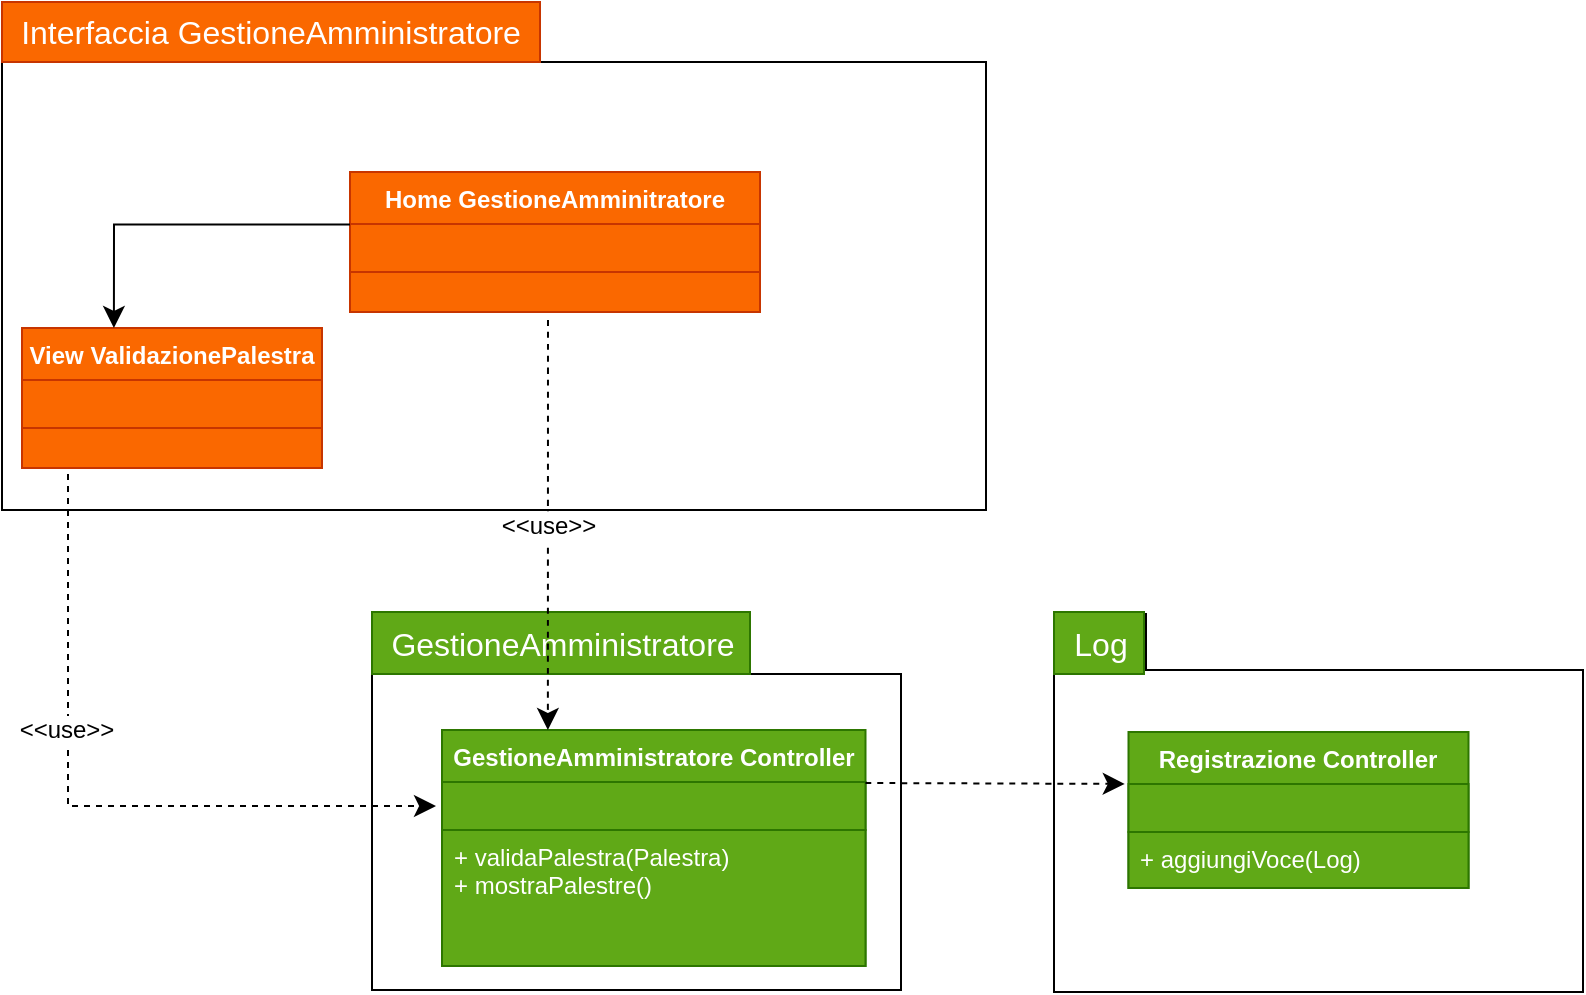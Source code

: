 <mxfile version="24.4.15" type="github">
  <diagram name="Pagina-1" id="WJZg5tV51setkM5HHoCN">
    <mxGraphModel dx="702" dy="845" grid="0" gridSize="10" guides="1" tooltips="1" connect="1" arrows="1" fold="1" page="0" pageScale="1" pageWidth="827" pageHeight="1169" math="0" shadow="0">
      <root>
        <mxCell id="0" />
        <mxCell id="1" parent="0" />
        <mxCell id="-UqokCm4gtfoZtFQlKwy-1" value="" style="shape=folder;fontStyle=1;spacingTop=10;tabWidth=210;tabHeight=30;tabPosition=left;html=1;whiteSpace=wrap;" parent="1" vertex="1">
          <mxGeometry x="174" y="10" width="492" height="254" as="geometry" />
        </mxCell>
        <mxCell id="-UqokCm4gtfoZtFQlKwy-2" value="&lt;font color=&quot;#ffffff&quot;&gt;Interfaccia GestioneAmministratore&lt;/font&gt;" style="text;strokeColor=#C73500;fillColor=#fa6800;html=1;align=center;verticalAlign=middle;whiteSpace=wrap;rounded=0;fontSize=16;fontColor=#000000;" parent="1" vertex="1">
          <mxGeometry x="174" y="10" width="269" height="30" as="geometry" />
        </mxCell>
        <mxCell id="-UqokCm4gtfoZtFQlKwy-3" style="edgeStyle=none;curved=1;rounded=0;orthogonalLoop=1;jettySize=auto;html=1;exitX=0.5;exitY=0;exitDx=0;exitDy=0;fontSize=12;startSize=8;endSize=8;" parent="1" edge="1">
          <mxGeometry relative="1" as="geometry">
            <mxPoint x="588" y="28" as="sourcePoint" />
            <mxPoint x="588" y="28" as="targetPoint" />
          </mxGeometry>
        </mxCell>
        <mxCell id="-UqokCm4gtfoZtFQlKwy-4" value="" style="shape=folder;fontStyle=1;spacingTop=10;tabWidth=140;tabHeight=31;tabPosition=left;html=1;whiteSpace=wrap;" parent="1" vertex="1">
          <mxGeometry x="359" y="315" width="264.5" height="189" as="geometry" />
        </mxCell>
        <mxCell id="-UqokCm4gtfoZtFQlKwy-5" value="GestioneAmministratore" style="text;html=1;align=center;verticalAlign=middle;resizable=0;points=[];autosize=1;fontSize=16;fillColor=#60a917;fontColor=#ffffff;strokeColor=#2D7600;" parent="1" vertex="1">
          <mxGeometry x="359" y="315" width="189" height="31" as="geometry" />
        </mxCell>
        <mxCell id="-UqokCm4gtfoZtFQlKwy-6" value="&lt;font color=&quot;#ffffff&quot;&gt;View ValidazionePalestra&lt;br&gt;&lt;/font&gt;" style="swimlane;fontStyle=1;align=center;verticalAlign=top;childLayout=stackLayout;horizontal=1;startSize=26;horizontalStack=0;resizeParent=1;resizeParentMax=0;resizeLast=0;collapsible=1;marginBottom=0;whiteSpace=wrap;html=1;fillColor=#fa6800;fontColor=#000000;strokeColor=#C73500;" parent="1" vertex="1">
          <mxGeometry x="184" y="173" width="150" height="70" as="geometry" />
        </mxCell>
        <mxCell id="-UqokCm4gtfoZtFQlKwy-7" value="" style="text;strokeColor=#C73500;fillColor=#fa6800;align=left;verticalAlign=top;spacingLeft=4;spacingRight=4;overflow=hidden;rotatable=0;points=[[0,0.5],[1,0.5]];portConstraint=eastwest;whiteSpace=wrap;html=1;fontColor=#000000;" parent="-UqokCm4gtfoZtFQlKwy-6" vertex="1">
          <mxGeometry y="26" width="150" height="24" as="geometry" />
        </mxCell>
        <mxCell id="-UqokCm4gtfoZtFQlKwy-8" value="" style="line;strokeWidth=1;fillColor=#fa6800;align=left;verticalAlign=middle;spacingTop=-1;spacingLeft=3;spacingRight=3;rotatable=0;labelPosition=right;points=[];portConstraint=eastwest;strokeColor=#FF8000;fontColor=#000000;" parent="-UqokCm4gtfoZtFQlKwy-6" vertex="1">
          <mxGeometry y="50" width="150" as="geometry" />
        </mxCell>
        <mxCell id="-UqokCm4gtfoZtFQlKwy-9" value="&lt;div&gt;&lt;br&gt;&lt;/div&gt;&lt;div&gt;&lt;br&gt;&lt;/div&gt;" style="text;strokeColor=#C73500;fillColor=#fa6800;align=left;verticalAlign=top;spacingLeft=4;spacingRight=4;overflow=hidden;rotatable=0;points=[[0,0.5],[1,0.5]];portConstraint=eastwest;whiteSpace=wrap;html=1;fontColor=#000000;" parent="-UqokCm4gtfoZtFQlKwy-6" vertex="1">
          <mxGeometry y="50" width="150" height="20" as="geometry" />
        </mxCell>
        <mxCell id="-UqokCm4gtfoZtFQlKwy-15" value="&lt;font color=&quot;#ffffff&quot;&gt;Home GestioneAmminitratore&lt;/font&gt;" style="swimlane;fontStyle=1;align=center;verticalAlign=top;childLayout=stackLayout;horizontal=1;startSize=26;horizontalStack=0;resizeParent=1;resizeParentMax=0;resizeLast=0;collapsible=1;marginBottom=0;whiteSpace=wrap;html=1;fillColor=#fa6800;fontColor=#000000;strokeColor=#C73500;" parent="1" vertex="1">
          <mxGeometry x="348" y="95" width="205" height="70" as="geometry" />
        </mxCell>
        <mxCell id="-UqokCm4gtfoZtFQlKwy-16" value="" style="text;strokeColor=#C73500;fillColor=#fa6800;align=left;verticalAlign=top;spacingLeft=4;spacingRight=4;overflow=hidden;rotatable=0;points=[[0,0.5],[1,0.5]];portConstraint=eastwest;whiteSpace=wrap;html=1;fontColor=#000000;" parent="-UqokCm4gtfoZtFQlKwy-15" vertex="1">
          <mxGeometry y="26" width="205" height="24" as="geometry" />
        </mxCell>
        <mxCell id="-UqokCm4gtfoZtFQlKwy-17" value="" style="line;strokeWidth=1;fillColor=#fa6800;align=left;verticalAlign=middle;spacingTop=-1;spacingLeft=3;spacingRight=3;rotatable=0;labelPosition=right;points=[];portConstraint=eastwest;strokeColor=#FF8000;fontColor=#000000;" parent="-UqokCm4gtfoZtFQlKwy-15" vertex="1">
          <mxGeometry y="50" width="205" as="geometry" />
        </mxCell>
        <mxCell id="-UqokCm4gtfoZtFQlKwy-18" value="&lt;div&gt;&lt;br&gt;&lt;/div&gt;&lt;div&gt;&lt;br&gt;&lt;/div&gt;" style="text;strokeColor=#C73500;fillColor=#fa6800;align=left;verticalAlign=top;spacingLeft=4;spacingRight=4;overflow=hidden;rotatable=0;points=[[0,0.5],[1,0.5]];portConstraint=eastwest;whiteSpace=wrap;html=1;fontColor=#000000;" parent="-UqokCm4gtfoZtFQlKwy-15" vertex="1">
          <mxGeometry y="50" width="205" height="20" as="geometry" />
        </mxCell>
        <mxCell id="-UqokCm4gtfoZtFQlKwy-19" value="&lt;font color=&quot;#ffffff&quot;&gt;GestioneAmministratore Controller&lt;br&gt;&lt;/font&gt;" style="swimlane;fontStyle=1;align=center;verticalAlign=top;childLayout=stackLayout;horizontal=1;startSize=26;horizontalStack=0;resizeParent=1;resizeParentMax=0;resizeLast=0;collapsible=1;marginBottom=0;whiteSpace=wrap;html=1;fillColor=#60a917;fontColor=#ffffff;strokeColor=#2D7600;" parent="1" vertex="1">
          <mxGeometry x="394" y="374" width="211.75" height="118" as="geometry" />
        </mxCell>
        <mxCell id="-UqokCm4gtfoZtFQlKwy-20" value="" style="text;strokeColor=#2D7600;fillColor=#60a917;align=left;verticalAlign=top;spacingLeft=4;spacingRight=4;overflow=hidden;rotatable=0;points=[[0,0.5],[1,0.5]];portConstraint=eastwest;whiteSpace=wrap;html=1;fontColor=#ffffff;" parent="-UqokCm4gtfoZtFQlKwy-19" vertex="1">
          <mxGeometry y="26" width="211.75" height="24" as="geometry" />
        </mxCell>
        <mxCell id="-UqokCm4gtfoZtFQlKwy-21" value="" style="line;strokeWidth=1;fillColor=#fa6800;align=left;verticalAlign=middle;spacingTop=-1;spacingLeft=3;spacingRight=3;rotatable=0;labelPosition=right;points=[];portConstraint=eastwest;strokeColor=#FF8000;fontColor=#000000;" parent="-UqokCm4gtfoZtFQlKwy-19" vertex="1">
          <mxGeometry y="50" width="211.75" as="geometry" />
        </mxCell>
        <mxCell id="-UqokCm4gtfoZtFQlKwy-22" value="&lt;div&gt;+ validaPalestra(Palestra)&lt;br&gt;&lt;/div&gt;&lt;div&gt;+ mostraPalestre()&lt;br&gt;&lt;/div&gt;" style="text;strokeColor=#2D7600;fillColor=#60a917;align=left;verticalAlign=top;spacingLeft=4;spacingRight=4;overflow=hidden;rotatable=0;points=[[0,0.5],[1,0.5]];portConstraint=eastwest;whiteSpace=wrap;html=1;fontColor=#ffffff;" parent="-UqokCm4gtfoZtFQlKwy-19" vertex="1">
          <mxGeometry y="50" width="211.75" height="68" as="geometry" />
        </mxCell>
        <mxCell id="-UqokCm4gtfoZtFQlKwy-23" style="edgeStyle=none;curved=1;rounded=0;orthogonalLoop=1;jettySize=auto;html=1;fontSize=12;startSize=8;endSize=8;dashed=1;entryX=0.25;entryY=0;entryDx=0;entryDy=0;" parent="1" target="-UqokCm4gtfoZtFQlKwy-19" edge="1">
          <mxGeometry relative="1" as="geometry">
            <mxPoint x="522" y="410" as="targetPoint" />
            <mxPoint x="447" y="169" as="sourcePoint" />
          </mxGeometry>
        </mxCell>
        <mxCell id="-UqokCm4gtfoZtFQlKwy-24" value="&amp;lt;&amp;lt;use&amp;gt;&amp;gt;" style="edgeLabel;html=1;align=center;verticalAlign=middle;resizable=0;points=[];fontSize=12;" parent="-UqokCm4gtfoZtFQlKwy-23" vertex="1" connectable="0">
          <mxGeometry x="-0.354" y="5" relative="1" as="geometry">
            <mxPoint x="-5" y="37" as="offset" />
          </mxGeometry>
        </mxCell>
        <mxCell id="-UqokCm4gtfoZtFQlKwy-25" style="edgeStyle=none;curved=0;rounded=0;orthogonalLoop=1;jettySize=auto;html=1;exitX=0.5;exitY=1;exitDx=0;exitDy=0;fontSize=12;startSize=8;endSize=8;entryX=0;entryY=0.25;entryDx=0;entryDy=0;dashed=1;strokeColor=none;" parent="1" target="-UqokCm4gtfoZtFQlKwy-19" edge="1">
          <mxGeometry relative="1" as="geometry">
            <mxPoint x="264" y="214" as="sourcePoint" />
            <mxPoint x="264" y="533" as="targetPoint" />
            <Array as="points">
              <mxPoint x="264" y="434" />
            </Array>
          </mxGeometry>
        </mxCell>
        <mxCell id="-UqokCm4gtfoZtFQlKwy-26" style="edgeStyle=none;curved=0;rounded=0;orthogonalLoop=1;jettySize=auto;html=1;fontSize=12;startSize=8;endSize=8;dashed=1;" parent="1" edge="1">
          <mxGeometry relative="1" as="geometry">
            <mxPoint x="207" y="246" as="sourcePoint" />
            <mxPoint x="391" y="412" as="targetPoint" />
            <Array as="points">
              <mxPoint x="207" y="412" />
            </Array>
          </mxGeometry>
        </mxCell>
        <mxCell id="-UqokCm4gtfoZtFQlKwy-27" value="&amp;lt;&amp;lt;use&amp;gt;&amp;gt;" style="edgeLabel;html=1;align=center;verticalAlign=middle;resizable=0;points=[];fontSize=12;" parent="-UqokCm4gtfoZtFQlKwy-26" vertex="1" connectable="0">
          <mxGeometry x="-0.272" y="-1" relative="1" as="geometry">
            <mxPoint as="offset" />
          </mxGeometry>
        </mxCell>
        <mxCell id="-UqokCm4gtfoZtFQlKwy-31" style="edgeStyle=none;curved=0;rounded=0;orthogonalLoop=1;jettySize=auto;html=1;fontSize=12;startSize=8;endSize=8;" parent="1" edge="1">
          <mxGeometry relative="1" as="geometry">
            <mxPoint x="348" y="121.25" as="sourcePoint" />
            <mxPoint x="229.95" y="173" as="targetPoint" />
            <Array as="points">
              <mxPoint x="230" y="121.25" />
            </Array>
          </mxGeometry>
        </mxCell>
        <mxCell id="Xs4WIwLngwTa04sp4Ij4-1" value="" style="shape=folder;fontStyle=1;spacingTop=10;tabWidth=46;tabHeight=28;tabPosition=left;html=1;whiteSpace=wrap;" parent="1" vertex="1">
          <mxGeometry x="700" y="316" width="264.5" height="189" as="geometry" />
        </mxCell>
        <mxCell id="Xs4WIwLngwTa04sp4Ij4-2" value="Log" style="text;html=1;align=center;verticalAlign=middle;resizable=0;points=[];autosize=1;fontSize=16;fillColor=#60a917;fontColor=#ffffff;strokeColor=#2D7600;" parent="1" vertex="1">
          <mxGeometry x="700" y="315" width="45" height="31" as="geometry" />
        </mxCell>
        <mxCell id="Xs4WIwLngwTa04sp4Ij4-3" value="Registrazione Controller" style="swimlane;fontStyle=1;align=center;verticalAlign=top;childLayout=stackLayout;horizontal=1;startSize=26;horizontalStack=0;resizeParent=1;resizeParentMax=0;resizeLast=0;collapsible=1;marginBottom=0;whiteSpace=wrap;html=1;fillColor=#60a917;fontColor=#ffffff;strokeColor=#2D7600;" parent="1" vertex="1">
          <mxGeometry x="737.25" y="375" width="170" height="78" as="geometry" />
        </mxCell>
        <mxCell id="Xs4WIwLngwTa04sp4Ij4-4" value="" style="text;strokeColor=#2D7600;fillColor=#60a917;align=left;verticalAlign=top;spacingLeft=4;spacingRight=4;overflow=hidden;rotatable=0;points=[[0,0.5],[1,0.5]];portConstraint=eastwest;whiteSpace=wrap;html=1;fontColor=#ffffff;" parent="Xs4WIwLngwTa04sp4Ij4-3" vertex="1">
          <mxGeometry y="26" width="170" height="24" as="geometry" />
        </mxCell>
        <mxCell id="Xs4WIwLngwTa04sp4Ij4-5" value="" style="line;strokeWidth=1;fillColor=#fa6800;align=left;verticalAlign=middle;spacingTop=-1;spacingLeft=3;spacingRight=3;rotatable=0;labelPosition=right;points=[];portConstraint=eastwest;strokeColor=#FF8000;fontColor=#000000;" parent="Xs4WIwLngwTa04sp4Ij4-3" vertex="1">
          <mxGeometry y="50" width="170" as="geometry" />
        </mxCell>
        <mxCell id="Xs4WIwLngwTa04sp4Ij4-6" value="+ aggiungiVoce(Log)" style="text;strokeColor=#2D7600;fillColor=#60a917;align=left;verticalAlign=top;spacingLeft=4;spacingRight=4;overflow=hidden;rotatable=0;points=[[0,0.5],[1,0.5]];portConstraint=eastwest;whiteSpace=wrap;html=1;fontColor=#ffffff;" parent="Xs4WIwLngwTa04sp4Ij4-3" vertex="1">
          <mxGeometry y="50" width="170" height="28" as="geometry" />
        </mxCell>
        <mxCell id="Xs4WIwLngwTa04sp4Ij4-7" style="edgeStyle=none;curved=1;rounded=0;orthogonalLoop=1;jettySize=auto;html=1;exitX=1;exitY=0.25;exitDx=0;exitDy=0;fontSize=12;startSize=8;endSize=8;entryX=-0.011;entryY=-0.002;entryDx=0;entryDy=0;entryPerimeter=0;dashed=1;" parent="1" target="Xs4WIwLngwTa04sp4Ij4-4" edge="1">
          <mxGeometry relative="1" as="geometry">
            <mxPoint x="605.75" y="400.5" as="sourcePoint" />
            <mxPoint x="731" y="400" as="targetPoint" />
          </mxGeometry>
        </mxCell>
      </root>
    </mxGraphModel>
  </diagram>
</mxfile>
